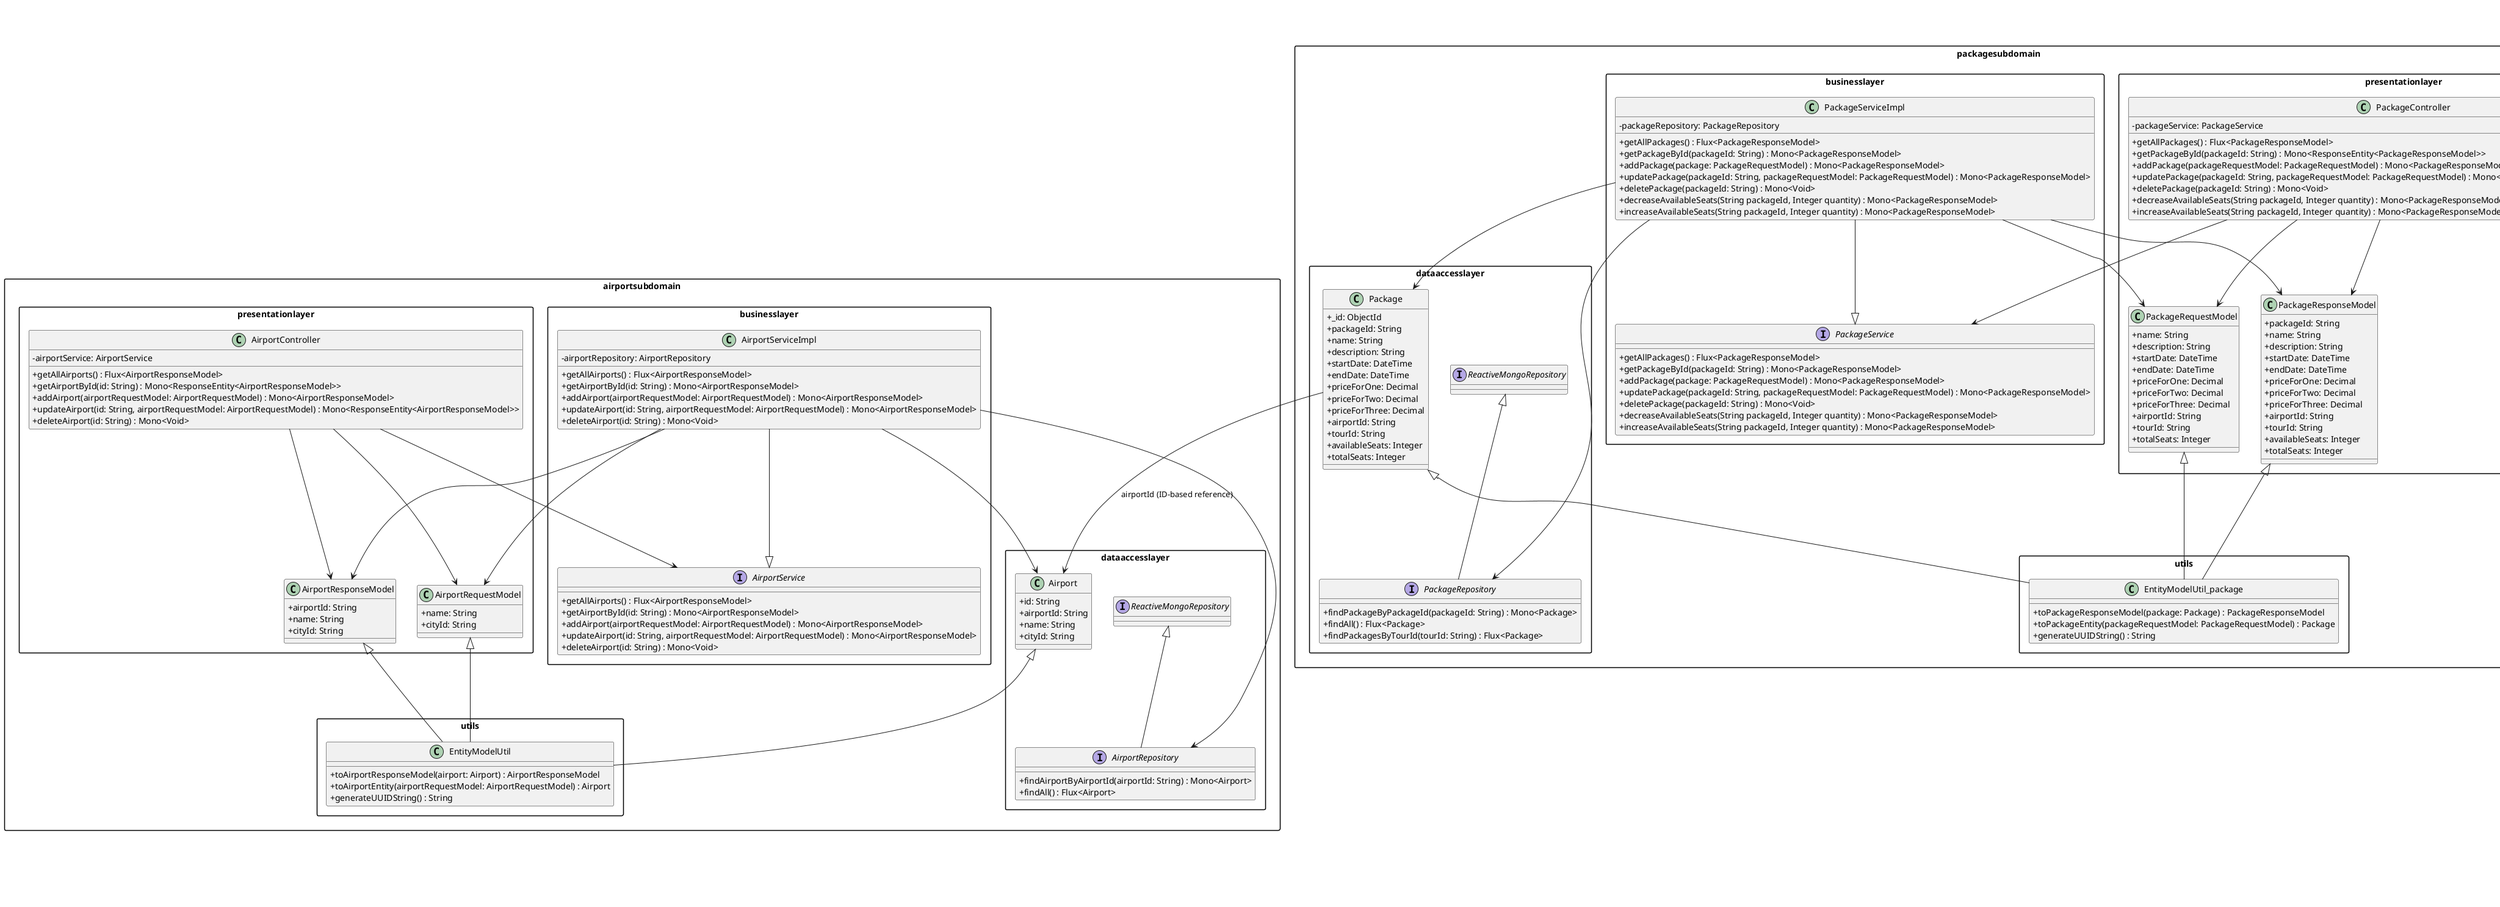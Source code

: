 @startuml
title Integrated Class Diagram (Airport, Hotel, TourEvent, Package, Traveler Subdomains)

skinparam packageStyle rectangle
skinparam classAttributeIconSize 0
skinparam interfaceStyle circle
skinparam legendBorderColor black
skinparam legendBackgroundColor #DDDDDD

' ***********************************************************************
' AIRPORT SUBDOMAIN
' ***********************************************************************
package "airportsubdomain" {
    package "businesslayer" {
        interface AirportService {
            + getAllAirports() : Flux<AirportResponseModel>
            + getAirportById(id: String) : Mono<AirportResponseModel>
            + addAirport(airportRequestModel: AirportRequestModel) : Mono<AirportResponseModel>
            + updateAirport(id: String, airportRequestModel: AirportRequestModel) : Mono<AirportResponseModel>
            + deleteAirport(id: String) : Mono<Void>
        }

        class AirportServiceImpl {
            - airportRepository: AirportRepository
            + getAllAirports() : Flux<AirportResponseModel>
            + getAirportById(id: String) : Mono<AirportResponseModel>
            + addAirport(airportRequestModel: AirportRequestModel) : Mono<AirportResponseModel>
            + updateAirport(id: String, airportRequestModel: AirportRequestModel) : Mono<AirportResponseModel>
            + deleteAirport(id: String) : Mono<Void>
        }
    }

    package "dataaccesslayer" {
        class Airport {
            + id: String
            + airportId: String
            + name: String
            + cityId: String
        }

        interface AirportRepository extends ReactiveMongoRepository {
            + findAirportByAirportId(airportId: String) : Mono<Airport>
            + findAll() : Flux<Airport>
        }
    }

    package "presentationlayer" {
        class AirportRequestModel {
            + name: String
            + cityId: String
        }

        class AirportResponseModel {
            + airportId: String
            + name: String
            + cityId: String
        }

        class AirportController {
            - airportService: AirportService
            + getAllAirports() : Flux<AirportResponseModel>
            + getAirportById(id: String) : Mono<ResponseEntity<AirportResponseModel>>
            + addAirport(airportRequestModel: AirportRequestModel) : Mono<AirportResponseModel>
            + updateAirport(id: String, airportRequestModel: AirportRequestModel) : Mono<ResponseEntity<AirportResponseModel>>
            + deleteAirport(id: String) : Mono<Void>
        }
    }

    package "utils" {
        class EntityModelUtil {
            + toAirportResponseModel(airport: Airport) : AirportResponseModel
            + toAirportEntity(airportRequestModel: AirportRequestModel) : Airport
            + generateUUIDString() : String
        }
    }

    AirportServiceImpl -down-|> AirportService
    AirportServiceImpl -down-> AirportRepository
    AirportController -down-> AirportService
    AirportController -down-> AirportRequestModel
    AirportController -down-> AirportResponseModel
    AirportServiceImpl -down-> Airport
    AirportServiceImpl -down-> AirportRequestModel
    AirportServiceImpl -down-> AirportResponseModel
    EntityModelUtil -up-^ Airport
    EntityModelUtil -up-^ AirportRequestModel
    EntityModelUtil -up-^ AirportResponseModel
}

' ***********************************************************************
' BOOKING SUBDOMAIN
' ***********************************************************************
package "bookingsubdomain" {
    package "businesslayer" {
        interface BookingService {
            + getBookings(): Flux<BookingResponseModel>
            + getBooking(bookingId: String): Mono<BookingResponseModel>
            + getBookingsByUserId(userId: String): Flux<BookingResponseModel>
            + getBookingsByPackageId(packageId: String): Flux<BookingResponseModel>
            + createBooking(bookingRequestModel: BookingRequestModel): Mono<BookingResponseModel>
            + updateBookingStatus(bookingId: String, newStatus: BookingStatus): Mono<BookingResponseModel>
            + deleteBooking(bookingId: String): Mono<Void>
        }

        class BookingServiceImpl {
            - bookingRepository: BookingRepository
            - packageService: PackageService
            - userService: UserService
            - travelerService: TravelerService
            + getBookings(): Flux<BookingResponseModel>
            + getBooking(bookingId: String): Mono<BookingResponseModel>
            + getBookingsByUserId(userId: String): Flux<BookingResponseModel>
            + getBookingsByPackageId(packageId: String): Flux<BookingResponseModel>
            + createBooking(bookingRequestModel: BookingRequestModel): Mono<BookingResponseModel>
            + updateBookingStatus(bookingId: String, newStatus: BookingStatus): Mono<BookingResponseModel>
            + deleteBooking(bookingId: String): Mono<Void>
        }
    }

    package "dataaccesslayer" {
        class Booking {
            + id: String
            + bookingId: String
            + userId: String
            + packageId: String
            + totalPrice: Double
            + status: BookingStatus
            + bookingDate: LocalDate
            + travelerIds: List<String>
        }

        interface BookingRepository extends ReactiveMongoRepository {
            + findBookingsByPackageId(packageId: String): Flux<Booking>
            + findBookingsByUserId(userId: String): Flux<Booking>
            + findBookingByBookingId(bookingId: String): Mono<Booking>
            + findBookingByPackageIdAndUserId(packageId: String, userId: String): Mono<Booking>
        }
    }

    package "presentationlayer" {
        class BookingRequestModel {
            + userId: String
            + packageId: String
            + totalPrice: Double
            + status: BookingStatus
            + bookingDate: LocalDate
            + travelers: List<TravelerRequestModel>
        }

        class BookingResponseModel {
            + bookingId: String
            + userId: String
            + packageId: String
            + totalPrice: Double
            + status: BookingStatus
            + bookingDate: LocalDate
            + travelerIds: List<String>
        }

        class BookingStatusUpdateRequest {
            + status: BookingStatus
        }

        class BookingController {
            - bookingService: BookingService
            + getBookings(userId: String, packageId: String, status: String): Flux<BookingResponseModel>
            + getBookingByPackageIdAndUserIdOrBookingId(packageId: String, userId: String, bookingId: String): Mono<ResponseEntity<BookingResponseModel>>
            + createBooking(bookingRequestModel: BookingRequestModel): Mono<ResponseEntity<BookingResponseModel>>
            + updateBookingStatus(bookingId: String, statusUpdateRequest: BookingStatusUpdateRequest): Mono<ResponseEntity<BookingResponseModel>>
            + deleteBooking(bookingId: String): Mono<Void>
        }
    }

    package "utils" {
        class BookingEntityModelUtil {
            + toBookingResponseModel(booking: Booking): BookingResponseModel
            + toBookingEntity(bookingRequestModel: BookingRequestModel): Booking
        }
    }

    BookingServiceImpl -down-|> BookingService
    BookingServiceImpl -down-> BookingRepository
    BookingController -down-> BookingService
    BookingController -down-> BookingRequestModel
    BookingController -down-> BookingResponseModel
    BookingServiceImpl -down-> Booking
    BookingServiceImpl -down-> BookingRequestModel
    BookingServiceImpl -down-> BookingResponseModel
    BookingEntityModelUtil -up-^ Booking
    BookingEntityModelUtil -up-^ BookingRequestModel
    BookingEntityModelUtil -up-^ BookingResponseModel
}

' ***********************************************************************
' RELATIONSHIPS WITH OTHER DOMAINS
' ***********************************************************************
' Booking references a Tour Package by packageId
bookingsubdomain.dataaccesslayer.Booking --> tourpackagesubdomain.dataaccesslayer.TourPackage : "packageId (ID-based reference)"

' Booking references a User by userId
bookingsubdomain.dataaccesslayer.Booking --> travelersubdomain.dataaccesslayer.Traveler : "travelerIds (List)"

' Booking references Travelers
bookingsubdomain.dataaccesslayer.Booking --> travelersubdomain.dataaccesslayer.Traveler : "travelerIds (List)"

' BookingController depends on BookingService
bookingsubdomain.presentationlayer.BookingController -down-> bookingsubdomain.businesslayer.BookingService


' ***********************************************************************
' HOTEL SUBDOMAIN
' ***********************************************************************
package "hotelSubdomain" {
    package "businesslayer" {
        interface HotelService {
            + getHotelByHotelId(hotelId: String) : Mono<HotelResponseModel>
            + getHotels(cityId: String) : Flux<HotelResponseModel>
            + createHotel(hotelRequestModel: Mono<HotelRequestModel>) : Mono<HotelResponseModel>
            + updateHotel(hotelId: String, hotelRequestModel: Mono<HotelRequestModel>) : Mono<HotelResponseModel>
            + deleteHotel(hotelId: String) : Mono<Void>
        }

        class HotelServiceImpl {
            - hotelRepository: HotelRepository
            + getHotelByHotelId(hotelId: String) : Mono<HotelResponseModel>
            + getHotels(cityId: String) : Flux<HotelResponseModel>
            + createHotel(hotelRequestModel: Mono<HotelRequestModel>) : Mono<HotelResponseModel>
            + updateHotel(hotelId: String, hotelRequestModel: Mono<HotelRequestModel>) : Mono<HotelResponseModel>
            + deleteHotel(hotelId: String) : Mono<Void>
        }
    }

    package "dataaccesslayer" {
        class Hotel {
            + id: String
            + hotelId: String
            + name: String
            + cityId: String
            + url: String
        }

        interface HotelRepository extends ReactiveMongoRepository {
            + findHotelByHotelId(hotelId: String) : Mono<Hotel>
            + findAllByCityId(cityId: String) : Flux<Hotel>
            + findAll() : Flux<Hotel>
        }
    }

    package "presentationlayer" {
        class HotelRequestModel {
            + name: String
            + cityId: String
            + url: String
        }

        class HotelResponseModel {
            + hotelId: String
            + name: String
            + cityId: String
            + url: String
        }

        class HotelController {
            - hotelService: HotelService
            + getHotels(cityId: String) : Flux<HotelResponseModel>
            + getHotelByHotelId(hotelId: String) : Mono<ResponseEntity<HotelResponseModel>>
            + createHotel(hotelRequestModel: Mono<HotelRequestModel>) : Mono<ResponseEntity<HotelResponseModel>>
            + updateHotel(hotelId: String, hotelRequestModel: Mono<HotelRequestModel>) : Mono<ResponseEntity<HotelResponseModel>>
            + deleteHotel(hotelId: String) : Mono<ResponseEntity<Void>>
        }
    }

    package "utils" {
        class HotelEntityModel {
            + toHotelResponseModel(hotel: Hotel) : HotelResponseModel
            + toHotelEntity(hotelRequestModel: HotelRequestModel) : Hotel
            + generateUUIDString() : String
        }
    }

    HotelServiceImpl -down-|> HotelService
    HotelServiceImpl -down-> HotelRepository
    HotelController -down-> HotelService
    HotelController -down-> HotelRequestModel
    HotelController -down-> HotelResponseModel
    HotelServiceImpl -down-> Hotel
    HotelServiceImpl -down-> HotelRequestModel
    HotelServiceImpl -down-> HotelResponseModel
    HotelEntityModel -up-^ Hotel
    HotelEntityModel -up-^ HotelRequestModel
    HotelEntityModel -up-^ HotelResponseModel
}

' ***********************************************************************
' TOUREVENT SUBDOMAIN
' ***********************************************************************
package "toureventsubdomain" {
    package "businesslayer" {
        interface TourEventService {
            + getAllTourEvents() : Flux<TourEventResponseModel>
            + getTourEventById(tourEventId: String) : Mono<TourEventResponseModel>
            + addTourEvent(tourEvent: TourEventRequestModel) : Mono<TourEventResponseModel>
            + updateTourEvent(tourEventId: String, tourEventRequestModel: TourEventRequestModel) : Mono<TourEventResponseModel>
            + deleteTourEvent(tourEventId: String) : Mono<Void>
        }

        class TourEventServiceImpl {
            - tourEventRepository: TourEventRepository
            + getAllTourEvents() : Flux<TourEventResponseModel>
            + getTourEventById(tourEventId: String) : Mono<TourEventResponseModel>
            + addTourEvent(tourEvent: TourEventRequestModel) : Mono<TourEventResponseModel>
            + updateTourEvent(tourEventId: String, tourEventRequestModel: TourEventRequestModel) : Mono<TourEventResponseModel>
            + deleteTourEvent(tourEventId: String) : Mono<Void>
        }
    }

    package "dataaccesslayer" {
        class TourEvent {
            + _id: ObjectId
            + tourEventId: String
            + seq: Integer
            + seqDesc: String
            + tourId: String
            + eventId: String
            + hotelId: String
        }

        interface TourEventRepository extends ReactiveMongoRepository {
            + findTourEventByTourEventId(tourEventId: String) : Mono<TourEvent>
            + findAll() : Flux<TourEvent>
        }
    }

    package "presentationlayer" {
        class TourEventRequestModel {
            + seq: Integer
            + seqDesc: String
            + tourId: String
            + eventId: String
        }

        class TourEventResponseModel {
            + tourEventId: String
            + seq: Integer
            + seqDesc: String
            + tourId: String
            + eventId: String
        }

        class TourEventController {
            - tourEventService: TourEventService
            + getAllTourEvents() : Flux<TourEventResponseModel>
            + getTourEventById(tourEventId: String) : Mono<ResponseEntity<TourEventResponseModel>>
            + addTourEvent(tourEventRequestModel: TourEventRequestModel) : Mono<TourEventResponseModel>
            + updateTourEvent(tourEventId: String, tourEventRequestModel: TourEventRequestModel) : Mono<ResponseEntity<TourEventResponseModel>>
            + deleteTourEvent(tourEventId: String) : Mono<Void>
        }
    }

    package "utils" {
        class EntityModelUtil_tourevent {
            + toTourEventResponseModel(tourEvent: TourEvent) : TourEventResponseModel
            + toTourEventEntity(tourEventRequestModel: TourEventRequestModel) : TourEvent
            + generateUUIDString() : String
        }
    }

    TourEventServiceImpl -down-|> TourEventService
    TourEventServiceImpl -down-> TourEventRepository
    TourEventController -down-> TourEventService
    TourEventController -down-> TourEventRequestModel
    TourEventController -down-> TourEventResponseModel
    TourEventServiceImpl -down-> TourEvent
    TourEventServiceImpl -down-> TourEventRequestModel
    TourEventServiceImpl -down-> TourEventResponseModel
    EntityModelUtil_tourevent -up-^ TourEvent
    EntityModelUtil_tourevent -up-^ TourEventRequestModel
    EntityModelUtil_tourevent -up-^ TourEventResponseModel
}

' ***********************************************************************
' TRAVELER SUBDOMAIN
' ***********************************************************************
package "travelersubdomain" {
    package "businesslayer" {
        interface TravelerService {
            + getAllTravelers(firstName: String) : Flux<TravelerResponseModel>
            + getTravelerByTravelerId(travelerId: String) : Mono<TravelerResponseModel>
            + createTraveler(travelerRequestModel: TravelerRequestModel) : Mono<TravelerResponseModel>
            + updateTraveler(travelerId: String, travelerRequestModel: TravelerRequestModel) : Mono<TravelerResponseModel>
            + deleteTraveler(travelerId: String) : Mono<TravelerResponseModel>
        }

        class TravelerServiceImpl {
            - travelerRepository: TravelerRepository
            + getAllTravelers(firstName: String) : Flux<TravelerResponseModel>
            + getTravelerByTravelerId(travelerId: String) : Mono<TravelerResponseModel>
            + createTraveler(travelerRequestModel: TravelerRequestModel) : Mono<TravelerResponseModel>
            + updateTraveler(travelerId: String, travelerRequestModel: TravelerRequestModel) : Mono<TravelerResponseModel>
            + deleteTraveler(travelerId: String) : Mono<TravelerResponseModel>
        }
    }

    package "dataaccesslayer" {
        class Traveler {
            + id: String
            + travelerId: String
            + seq: Integer
            + firstName: String
            + lastName: String
            + addressLine1: String
            + addressLine2: String
            + city: String
            + state: String
            + email: String
            + countryId: String
        }

        interface TravelerRepository extends ReactiveMongoRepository {
            + findTravelerByTravelerId(travelerId: String) : Mono<Traveler>
            + findTravelerByFirstName(firstName: String) : Flux<Traveler>
            + findAll() : Flux<Traveler>
        }
    }

    package "presentationlayer" {
        class TravelerRequestModel {
            + seq: Integer
            + firstName: String
            + lastName: String
            + addressLine1: String
            + addressLine2: String
            + city: String
            + state: String
            + email: String
            + countryId: String
        }

        class TravelerResponseModel {
            + travelerId: String
            + seq: Integer
            + firstName: String
            + lastName: String
            + addressLine1: String
            + addressLine2: String
            + city: String
            + state: String
            + email: String
            + countryId: String
        }

        class TravelerController {
            - travelerService: TravelerService
            + getAllTravelers(firstName: String) : Flux<TravelerResponseModel>
            + getTravelerByTravelerId(travelerId: String) : Mono<ResponseEntity<TravelerResponseModel>>
            + createTraveler(travelerRequestModel: TravelerRequestModel) : Mono<ResponseEntity<TravelerResponseModel>>
            + updateTraveler(travelerId: String, travelerRequestModel: TravelerRequestModel) : Mono<ResponseEntity<TravelerResponseModel>>
            + deleteTraveler(travelerId: String) : Mono<ResponseEntity<TravelerResponseModel>>
        }
    }

    package "utils" {
        class TravelerEntityModelUtil {
            + toTravelerResponseModel(traveler: Traveler) : TravelerResponseModel
            + toTravelerEntity(travelerRequestModel: TravelerRequestModel) : Traveler
        }
    }

    TravelerServiceImpl -down-|> TravelerService
    TravelerServiceImpl -down-> TravelerRepository
    TravelerController -down-> TravelerService
    TravelerController -down-> TravelerRequestModel
    TravelerController -down-> TravelerResponseModel
    TravelerServiceImpl -down-> Traveler
    TravelerServiceImpl -down-> TravelerRequestModel
    TravelerServiceImpl -down-> TravelerResponseModel
    TravelerEntityModelUtil -up-^ Traveler
    TravelerEntityModelUtil -up-^ TravelerRequestModel
    TravelerEntityModelUtil -up-^ TravelerResponseModel
}

' ***********************************************************************
' PACKAGE SUBDOMAIN
' ***********************************************************************
package "packagesubdomain" {
    package "businesslayer" {
        interface PackageService {
            + getAllPackages() : Flux<PackageResponseModel>
            + getPackageById(packageId: String) : Mono<PackageResponseModel>
            + addPackage(package: PackageRequestModel) : Mono<PackageResponseModel>
            + updatePackage(packageId: String, packageRequestModel: PackageRequestModel) : Mono<PackageResponseModel>
            + deletePackage(packageId: String) : Mono<Void>
            + decreaseAvailableSeats(String packageId, Integer quantity) : Mono<PackageResponseModel>
            + increaseAvailableSeats(String packageId, Integer quantity) : Mono<PackageResponseModel>
        }

        class PackageServiceImpl {
            - packageRepository: PackageRepository
            + getAllPackages() : Flux<PackageResponseModel>
            + getPackageById(packageId: String) : Mono<PackageResponseModel>
            + addPackage(package: PackageRequestModel) : Mono<PackageResponseModel>
            + updatePackage(packageId: String, packageRequestModel: PackageRequestModel) : Mono<PackageResponseModel>
            + deletePackage(packageId: String) : Mono<Void>
            + decreaseAvailableSeats(String packageId, Integer quantity) : Mono<PackageResponseModel>
            + increaseAvailableSeats(String packageId, Integer quantity) : Mono<PackageResponseModel>
        }
    }

    package "dataaccesslayer" {
        class Package {
            + _id: ObjectId
            + packageId: String
            + name: String
            + description: String
            + startDate: DateTime
            + endDate: DateTime
            + priceForOne: Decimal
            + priceForTwo: Decimal
            + priceForThree: Decimal
            + airportId: String
            + tourId: String
            + availableSeats: Integer
            + totalSeats: Integer
        }

        interface PackageRepository extends ReactiveMongoRepository {
            + findPackageByPackageId(packageId: String) : Mono<Package>
            + findAll() : Flux<Package>
            + findPackagesByTourId(tourId: String) : Flux<Package>
        }
    }

    package "presentationlayer" {
        class PackageRequestModel {
            + name: String
            + description: String
            + startDate: DateTime
            + endDate: DateTime
            + priceForOne: Decimal
            + priceForTwo: Decimal
            + priceForThree: Decimal
            + airportId: String
            + tourId: String
            + totalSeats: Integer
        }

        class PackageResponseModel {
            + packageId: String
            + name: String
            + description: String
            + startDate: DateTime
            + endDate: DateTime
            + priceForOne: Decimal
            + priceForTwo: Decimal
            + priceForThree: Decimal
            + airportId: String
            + tourId: String
            + availableSeats: Integer
            + totalSeats: Integer
        }

        class PackageController {
            - packageService: PackageService
            + getAllPackages() : Flux<PackageResponseModel>
            + getPackageById(packageId: String) : Mono<ResponseEntity<PackageResponseModel>>
            + addPackage(packageRequestModel: PackageRequestModel) : Mono<PackageResponseModel>
            + updatePackage(packageId: String, packageRequestModel: PackageRequestModel) : Mono<ResponseEntity<PackageResponseModel>>
            + deletePackage(packageId: String) : Mono<Void>
            + decreaseAvailableSeats(String packageId, Integer quantity) : Mono<PackageResponseModel>
            + increaseAvailableSeats(String packageId, Integer quantity) : Mono<PackageResponseModel>
        }
    }

    package "utils" {
        class EntityModelUtil_package {
            + toPackageResponseModel(package: Package) : PackageResponseModel
            + toPackageEntity(packageRequestModel: PackageRequestModel) : Package
            + generateUUIDString() : String
        }
    }

    PackageServiceImpl -down-|> PackageService
    PackageServiceImpl -down-> PackageRepository
    PackageController -down-> PackageService
    PackageController -down-> PackageRequestModel
    PackageController -down-> PackageResponseModel
    PackageServiceImpl -down-> Package
    PackageServiceImpl -down-> PackageRequestModel
    PackageServiceImpl -down-> PackageResponseModel
    EntityModelUtil_package -up-^ Package
    EntityModelUtil_package -up-^ PackageRequestModel
    EntityModelUtil_package -up-^ PackageResponseModel
}

' ***********************************************************************
' CROSS-DOMAIN DEPENDENCIES (Only between the provided subdomains)
' ***********************************************************************
' TourEvent references a hotel by hotelId
toureventsubdomain.dataaccesslayer.TourEvent --> hotelSubdomain.dataaccesslayer.Hotel : "hotelId (ID-based reference)"

' Package references an airport by airportId
packagesubdomain.dataaccesslayer.Package --> airportsubdomain.dataaccesslayer.Airport : "airportId (ID-based reference)"

' Note: No other inter-subdomain links are provided or mentioned.

' ***********************************************************************
' Legend
' ***********************************************************************
legend
|=Symbol=|=Meaning=|
|-->|Dependency (ID-based reference)|
|-| or -down->| Normal relationship (association)|
|^| Generalization (implements/extends)|
endlegend

@enduml